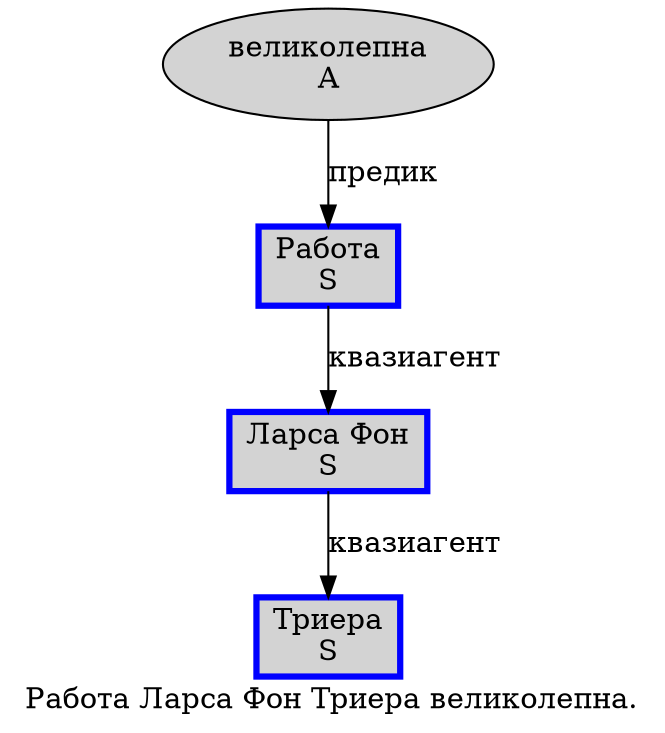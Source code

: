 digraph SENTENCE_44 {
	graph [label="Работа Ларса Фон Триера великолепна."]
	node [style=filled]
		0 [label="Работа
S" color=blue fillcolor=lightgray penwidth=3 shape=box]
		1 [label="Ларса Фон
S" color=blue fillcolor=lightgray penwidth=3 shape=box]
		2 [label="Триера
S" color=blue fillcolor=lightgray penwidth=3 shape=box]
		3 [label="великолепна
A" color="" fillcolor=lightgray penwidth=1 shape=ellipse]
			1 -> 2 [label="квазиагент"]
			0 -> 1 [label="квазиагент"]
			3 -> 0 [label="предик"]
}